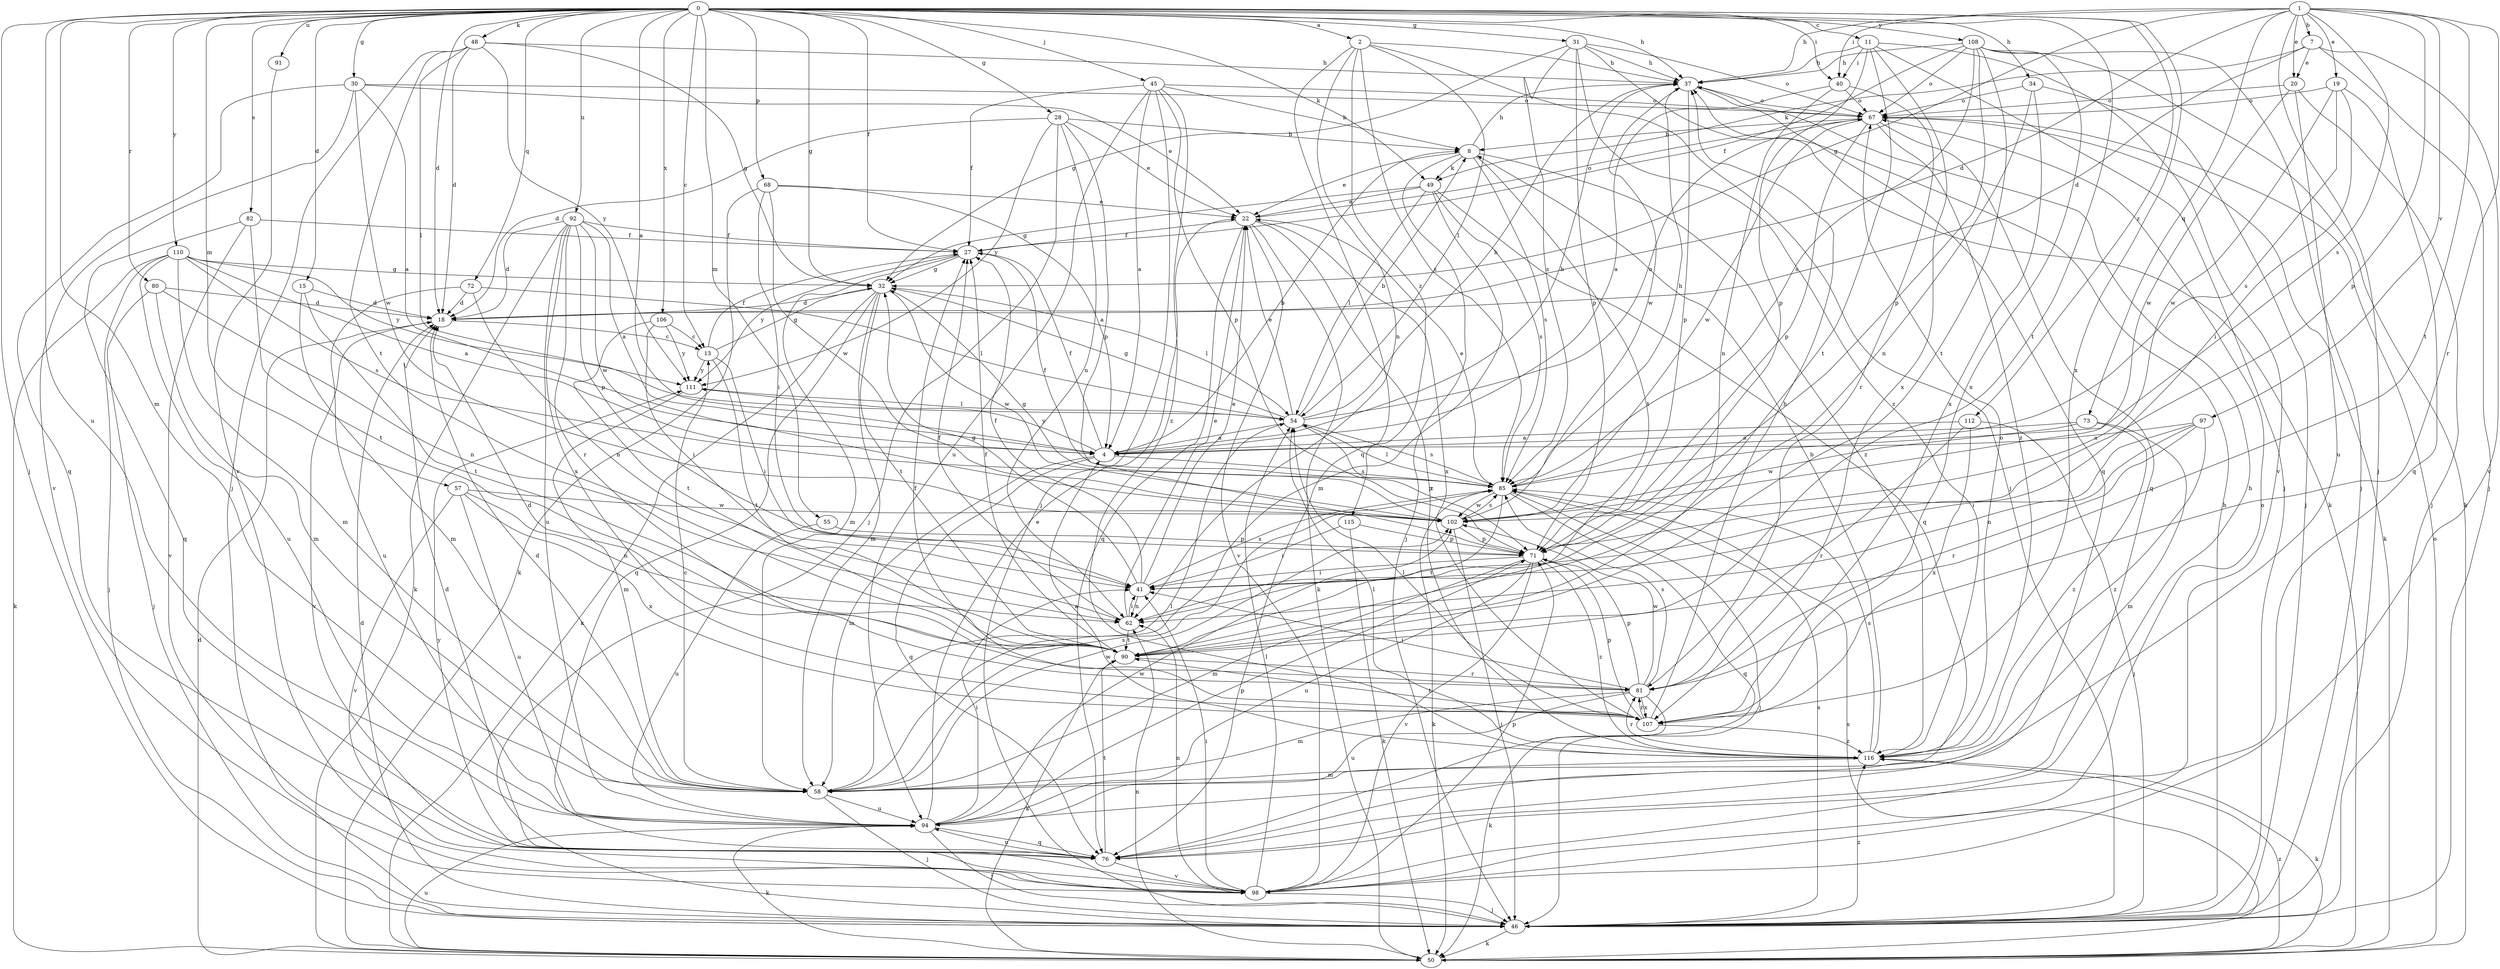 strict digraph  {
0;
1;
2;
4;
7;
8;
11;
13;
15;
18;
19;
20;
22;
27;
28;
30;
31;
32;
34;
37;
40;
41;
45;
46;
48;
49;
50;
54;
55;
57;
58;
62;
67;
68;
71;
72;
73;
76;
80;
81;
82;
85;
90;
91;
92;
94;
97;
98;
102;
106;
107;
108;
110;
111;
112;
115;
116;
0 -> 2  [label=a];
0 -> 4  [label=a];
0 -> 11  [label=c];
0 -> 13  [label=c];
0 -> 15  [label=d];
0 -> 18  [label=d];
0 -> 27  [label=f];
0 -> 28  [label=g];
0 -> 30  [label=g];
0 -> 31  [label=g];
0 -> 32  [label=g];
0 -> 34  [label=h];
0 -> 37  [label=h];
0 -> 40  [label=i];
0 -> 45  [label=j];
0 -> 46  [label=j];
0 -> 48  [label=k];
0 -> 49  [label=k];
0 -> 55  [label=m];
0 -> 57  [label=m];
0 -> 58  [label=m];
0 -> 68  [label=p];
0 -> 72  [label=q];
0 -> 80  [label=r];
0 -> 82  [label=s];
0 -> 90  [label=t];
0 -> 91  [label=u];
0 -> 92  [label=u];
0 -> 94  [label=u];
0 -> 106  [label=x];
0 -> 107  [label=x];
0 -> 108  [label=y];
0 -> 110  [label=y];
0 -> 112  [label=z];
1 -> 7  [label=b];
1 -> 18  [label=d];
1 -> 19  [label=e];
1 -> 20  [label=e];
1 -> 32  [label=g];
1 -> 37  [label=h];
1 -> 40  [label=i];
1 -> 46  [label=j];
1 -> 71  [label=p];
1 -> 73  [label=q];
1 -> 81  [label=r];
1 -> 85  [label=s];
1 -> 90  [label=t];
1 -> 97  [label=v];
2 -> 37  [label=h];
2 -> 46  [label=j];
2 -> 54  [label=l];
2 -> 62  [label=n];
2 -> 76  [label=q];
2 -> 85  [label=s];
2 -> 115  [label=z];
4 -> 8  [label=b];
4 -> 27  [label=f];
4 -> 37  [label=h];
4 -> 58  [label=m];
4 -> 76  [label=q];
4 -> 85  [label=s];
4 -> 111  [label=y];
7 -> 18  [label=d];
7 -> 20  [label=e];
7 -> 46  [label=j];
7 -> 49  [label=k];
7 -> 98  [label=v];
8 -> 22  [label=e];
8 -> 37  [label=h];
8 -> 46  [label=j];
8 -> 49  [label=k];
8 -> 85  [label=s];
8 -> 90  [label=t];
8 -> 116  [label=z];
11 -> 37  [label=h];
11 -> 40  [label=i];
11 -> 46  [label=j];
11 -> 71  [label=p];
11 -> 90  [label=t];
11 -> 98  [label=v];
11 -> 107  [label=x];
13 -> 27  [label=f];
13 -> 32  [label=g];
13 -> 41  [label=i];
13 -> 90  [label=t];
13 -> 111  [label=y];
15 -> 18  [label=d];
15 -> 58  [label=m];
15 -> 90  [label=t];
18 -> 13  [label=c];
18 -> 98  [label=v];
19 -> 41  [label=i];
19 -> 67  [label=o];
19 -> 76  [label=q];
19 -> 85  [label=s];
19 -> 102  [label=w];
20 -> 46  [label=j];
20 -> 67  [label=o];
20 -> 94  [label=u];
20 -> 102  [label=w];
22 -> 27  [label=f];
22 -> 50  [label=k];
22 -> 67  [label=o];
22 -> 76  [label=q];
22 -> 98  [label=v];
22 -> 107  [label=x];
22 -> 116  [label=z];
27 -> 32  [label=g];
27 -> 58  [label=m];
27 -> 111  [label=y];
28 -> 8  [label=b];
28 -> 18  [label=d];
28 -> 22  [label=e];
28 -> 46  [label=j];
28 -> 62  [label=n];
28 -> 71  [label=p];
28 -> 111  [label=y];
30 -> 4  [label=a];
30 -> 22  [label=e];
30 -> 67  [label=o];
30 -> 76  [label=q];
30 -> 98  [label=v];
30 -> 102  [label=w];
31 -> 32  [label=g];
31 -> 37  [label=h];
31 -> 50  [label=k];
31 -> 67  [label=o];
31 -> 71  [label=p];
31 -> 85  [label=s];
31 -> 116  [label=z];
32 -> 18  [label=d];
32 -> 50  [label=k];
32 -> 54  [label=l];
32 -> 58  [label=m];
32 -> 76  [label=q];
32 -> 90  [label=t];
32 -> 102  [label=w];
34 -> 46  [label=j];
34 -> 62  [label=n];
34 -> 67  [label=o];
34 -> 107  [label=x];
37 -> 67  [label=o];
37 -> 71  [label=p];
37 -> 76  [label=q];
37 -> 102  [label=w];
40 -> 4  [label=a];
40 -> 62  [label=n];
40 -> 67  [label=o];
40 -> 81  [label=r];
41 -> 22  [label=e];
41 -> 27  [label=f];
41 -> 32  [label=g];
41 -> 62  [label=n];
41 -> 85  [label=s];
45 -> 4  [label=a];
45 -> 8  [label=b];
45 -> 27  [label=f];
45 -> 46  [label=j];
45 -> 67  [label=o];
45 -> 71  [label=p];
45 -> 94  [label=u];
45 -> 116  [label=z];
46 -> 18  [label=d];
46 -> 37  [label=h];
46 -> 50  [label=k];
46 -> 85  [label=s];
46 -> 116  [label=z];
48 -> 18  [label=d];
48 -> 32  [label=g];
48 -> 37  [label=h];
48 -> 46  [label=j];
48 -> 54  [label=l];
48 -> 90  [label=t];
48 -> 111  [label=y];
49 -> 22  [label=e];
49 -> 32  [label=g];
49 -> 54  [label=l];
49 -> 58  [label=m];
49 -> 76  [label=q];
49 -> 85  [label=s];
50 -> 18  [label=d];
50 -> 62  [label=n];
50 -> 67  [label=o];
50 -> 85  [label=s];
50 -> 94  [label=u];
50 -> 116  [label=z];
54 -> 4  [label=a];
54 -> 8  [label=b];
54 -> 22  [label=e];
54 -> 32  [label=g];
54 -> 37  [label=h];
54 -> 67  [label=o];
54 -> 71  [label=p];
54 -> 85  [label=s];
55 -> 71  [label=p];
55 -> 94  [label=u];
57 -> 62  [label=n];
57 -> 94  [label=u];
57 -> 98  [label=v];
57 -> 102  [label=w];
57 -> 107  [label=x];
58 -> 13  [label=c];
58 -> 18  [label=d];
58 -> 46  [label=j];
58 -> 54  [label=l];
58 -> 85  [label=s];
58 -> 94  [label=u];
58 -> 102  [label=w];
62 -> 22  [label=e];
62 -> 27  [label=f];
62 -> 41  [label=i];
62 -> 90  [label=t];
67 -> 8  [label=b];
67 -> 50  [label=k];
67 -> 71  [label=p];
67 -> 76  [label=q];
67 -> 102  [label=w];
67 -> 116  [label=z];
68 -> 4  [label=a];
68 -> 22  [label=e];
68 -> 41  [label=i];
68 -> 50  [label=k];
68 -> 102  [label=w];
71 -> 41  [label=i];
71 -> 58  [label=m];
71 -> 94  [label=u];
71 -> 98  [label=v];
71 -> 116  [label=z];
72 -> 18  [label=d];
72 -> 54  [label=l];
72 -> 62  [label=n];
72 -> 94  [label=u];
73 -> 4  [label=a];
73 -> 58  [label=m];
73 -> 102  [label=w];
73 -> 116  [label=z];
76 -> 18  [label=d];
76 -> 90  [label=t];
76 -> 94  [label=u];
76 -> 98  [label=v];
80 -> 18  [label=d];
80 -> 46  [label=j];
80 -> 58  [label=m];
80 -> 62  [label=n];
81 -> 18  [label=d];
81 -> 41  [label=i];
81 -> 50  [label=k];
81 -> 58  [label=m];
81 -> 71  [label=p];
81 -> 85  [label=s];
81 -> 94  [label=u];
81 -> 102  [label=w];
81 -> 107  [label=x];
82 -> 27  [label=f];
82 -> 76  [label=q];
82 -> 90  [label=t];
82 -> 98  [label=v];
85 -> 22  [label=e];
85 -> 27  [label=f];
85 -> 37  [label=h];
85 -> 46  [label=j];
85 -> 50  [label=k];
85 -> 54  [label=l];
85 -> 76  [label=q];
85 -> 90  [label=t];
85 -> 102  [label=w];
90 -> 27  [label=f];
90 -> 50  [label=k];
90 -> 81  [label=r];
91 -> 98  [label=v];
92 -> 4  [label=a];
92 -> 18  [label=d];
92 -> 27  [label=f];
92 -> 50  [label=k];
92 -> 71  [label=p];
92 -> 81  [label=r];
92 -> 94  [label=u];
92 -> 102  [label=w];
92 -> 107  [label=x];
94 -> 22  [label=e];
94 -> 41  [label=i];
94 -> 46  [label=j];
94 -> 50  [label=k];
94 -> 71  [label=p];
94 -> 76  [label=q];
94 -> 102  [label=w];
97 -> 4  [label=a];
97 -> 41  [label=i];
97 -> 62  [label=n];
97 -> 81  [label=r];
97 -> 116  [label=z];
98 -> 37  [label=h];
98 -> 41  [label=i];
98 -> 46  [label=j];
98 -> 54  [label=l];
98 -> 62  [label=n];
98 -> 67  [label=o];
98 -> 71  [label=p];
98 -> 111  [label=y];
102 -> 32  [label=g];
102 -> 46  [label=j];
102 -> 71  [label=p];
102 -> 85  [label=s];
106 -> 13  [label=c];
106 -> 41  [label=i];
106 -> 90  [label=t];
106 -> 111  [label=y];
107 -> 27  [label=f];
107 -> 37  [label=h];
107 -> 54  [label=l];
107 -> 71  [label=p];
107 -> 81  [label=r];
107 -> 90  [label=t];
107 -> 116  [label=z];
108 -> 27  [label=f];
108 -> 37  [label=h];
108 -> 46  [label=j];
108 -> 50  [label=k];
108 -> 67  [label=o];
108 -> 71  [label=p];
108 -> 85  [label=s];
108 -> 90  [label=t];
108 -> 107  [label=x];
110 -> 4  [label=a];
110 -> 32  [label=g];
110 -> 46  [label=j];
110 -> 50  [label=k];
110 -> 58  [label=m];
110 -> 85  [label=s];
110 -> 94  [label=u];
110 -> 111  [label=y];
111 -> 54  [label=l];
111 -> 58  [label=m];
112 -> 4  [label=a];
112 -> 46  [label=j];
112 -> 81  [label=r];
112 -> 107  [label=x];
115 -> 41  [label=i];
115 -> 50  [label=k];
115 -> 71  [label=p];
116 -> 4  [label=a];
116 -> 8  [label=b];
116 -> 50  [label=k];
116 -> 54  [label=l];
116 -> 58  [label=m];
116 -> 67  [label=o];
116 -> 81  [label=r];
116 -> 85  [label=s];
}

